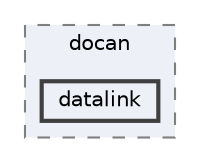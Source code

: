 digraph "datalink"
{
 // LATEX_PDF_SIZE
  bgcolor="transparent";
  edge [fontname=Helvetica,fontsize=10,labelfontname=Helvetica,labelfontsize=10];
  node [fontname=Helvetica,fontsize=10,shape=box,height=0.2,width=0.4];
  compound=true
  subgraph clusterdir_d79f023ed1bd067c541d166df742dd50 {
    graph [ bgcolor="#edf0f7", pencolor="grey50", label="docan", fontname=Helvetica,fontsize=10 style="filled,dashed", URL="dir_d79f023ed1bd067c541d166df742dd50.html",tooltip=""]
  dir_e024bcc02f515afb1656e59fa2f40e59 [label="datalink", fillcolor="#edf0f7", color="grey25", style="filled,bold", URL="dir_e024bcc02f515afb1656e59fa2f40e59.html",tooltip=""];
  }
}
